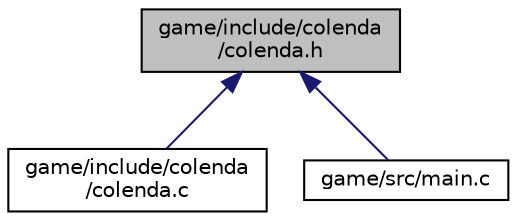 digraph "game/include/colenda/colenda.h"
{
 // LATEX_PDF_SIZE
  edge [fontname="Helvetica",fontsize="10",labelfontname="Helvetica",labelfontsize="10"];
  node [fontname="Helvetica",fontsize="10",shape=record];
  Node1 [label="game/include/colenda\l/colenda.h",height=0.2,width=0.4,color="black", fillcolor="grey75", style="filled", fontcolor="black",tooltip=" "];
  Node1 -> Node2 [dir="back",color="midnightblue",fontsize="10",style="solid"];
  Node2 [label="game/include/colenda\l/colenda.c",height=0.2,width=0.4,color="black", fillcolor="white", style="filled",URL="$colenda_8c.html",tooltip=" "];
  Node1 -> Node3 [dir="back",color="midnightblue",fontsize="10",style="solid"];
  Node3 [label="game/src/main.c",height=0.2,width=0.4,color="black", fillcolor="white", style="filled",URL="$main_8c.html",tooltip=" "];
}
